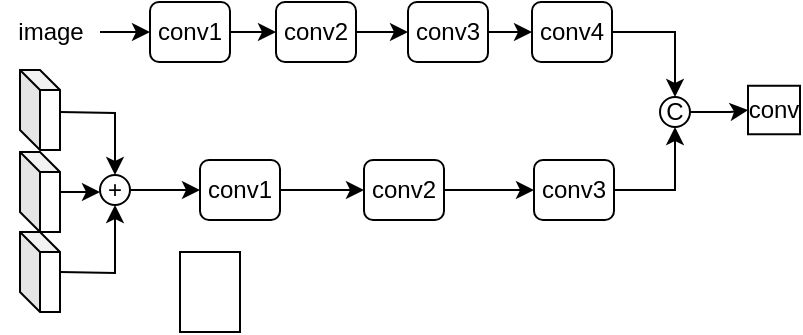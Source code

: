 <mxfile version="15.2.9" type="github">
  <diagram id="2LaCKZ64pPHxTD8qfaPG" name="Page-1">
    <mxGraphModel dx="658" dy="359" grid="1" gridSize="10" guides="1" tooltips="1" connect="1" arrows="1" fold="1" page="1" pageScale="1" pageWidth="827" pageHeight="1169" math="0" shadow="0">
      <root>
        <mxCell id="0" />
        <mxCell id="1" parent="0" />
        <mxCell id="1lqiZdlfGEn-UdCL97i5-1" value="image" style="text;html=1;resizable=0;autosize=1;align=center;verticalAlign=middle;points=[];fillColor=none;strokeColor=none;rounded=0;dashed=1;" vertex="1" parent="1">
          <mxGeometry x="40" y="320" width="50" height="20" as="geometry" />
        </mxCell>
        <mxCell id="1lqiZdlfGEn-UdCL97i5-10" value="" style="edgeStyle=orthogonalEdgeStyle;rounded=0;orthogonalLoop=1;jettySize=auto;html=1;strokeColor=#000000;strokeWidth=1;" edge="1" parent="1" source="1lqiZdlfGEn-UdCL97i5-8" target="1lqiZdlfGEn-UdCL97i5-9">
          <mxGeometry relative="1" as="geometry" />
        </mxCell>
        <mxCell id="1lqiZdlfGEn-UdCL97i5-8" value="conv1" style="rounded=1;whiteSpace=wrap;html=1;strokeColor=#000000;fillColor=none;" vertex="1" parent="1">
          <mxGeometry x="115" y="315" width="40" height="30" as="geometry" />
        </mxCell>
        <mxCell id="1lqiZdlfGEn-UdCL97i5-12" value="" style="edgeStyle=orthogonalEdgeStyle;rounded=0;orthogonalLoop=1;jettySize=auto;html=1;strokeColor=#000000;strokeWidth=1;" edge="1" parent="1" source="1lqiZdlfGEn-UdCL97i5-9" target="1lqiZdlfGEn-UdCL97i5-11">
          <mxGeometry relative="1" as="geometry" />
        </mxCell>
        <mxCell id="1lqiZdlfGEn-UdCL97i5-9" value="conv2" style="rounded=1;whiteSpace=wrap;html=1;strokeColor=#000000;fillColor=none;" vertex="1" parent="1">
          <mxGeometry x="178" y="315" width="40" height="30" as="geometry" />
        </mxCell>
        <mxCell id="1lqiZdlfGEn-UdCL97i5-16" value="" style="edgeStyle=orthogonalEdgeStyle;rounded=0;orthogonalLoop=1;jettySize=auto;html=1;strokeColor=#000000;strokeWidth=1;" edge="1" parent="1" source="1lqiZdlfGEn-UdCL97i5-11" target="1lqiZdlfGEn-UdCL97i5-15">
          <mxGeometry relative="1" as="geometry" />
        </mxCell>
        <mxCell id="1lqiZdlfGEn-UdCL97i5-11" value="conv3" style="rounded=1;whiteSpace=wrap;html=1;strokeColor=#000000;fillColor=none;" vertex="1" parent="1">
          <mxGeometry x="244" y="315" width="40" height="30" as="geometry" />
        </mxCell>
        <mxCell id="1lqiZdlfGEn-UdCL97i5-46" style="edgeStyle=orthogonalEdgeStyle;rounded=0;orthogonalLoop=1;jettySize=auto;html=1;exitX=1;exitY=0.5;exitDx=0;exitDy=0;entryX=0.5;entryY=0;entryDx=0;entryDy=0;strokeColor=#000000;strokeWidth=1;" edge="1" parent="1" source="1lqiZdlfGEn-UdCL97i5-15" target="1lqiZdlfGEn-UdCL97i5-45">
          <mxGeometry relative="1" as="geometry" />
        </mxCell>
        <mxCell id="1lqiZdlfGEn-UdCL97i5-15" value="conv4" style="rounded=1;whiteSpace=wrap;html=1;strokeColor=#000000;fillColor=none;" vertex="1" parent="1">
          <mxGeometry x="306" y="315" width="40" height="30" as="geometry" />
        </mxCell>
        <mxCell id="1lqiZdlfGEn-UdCL97i5-17" value="" style="endArrow=classic;html=1;strokeColor=#000000;strokeWidth=1;entryX=0;entryY=0.5;entryDx=0;entryDy=0;" edge="1" parent="1" target="1lqiZdlfGEn-UdCL97i5-8">
          <mxGeometry width="50" height="50" relative="1" as="geometry">
            <mxPoint x="90" y="330" as="sourcePoint" />
            <mxPoint x="140" y="280" as="targetPoint" />
          </mxGeometry>
        </mxCell>
        <mxCell id="1lqiZdlfGEn-UdCL97i5-37" style="edgeStyle=orthogonalEdgeStyle;rounded=0;orthogonalLoop=1;jettySize=auto;html=1;exitX=1;exitY=0.5;exitDx=0;exitDy=0;strokeColor=#000000;strokeWidth=1;entryX=0;entryY=0.5;entryDx=0;entryDy=0;" edge="1" parent="1" source="1lqiZdlfGEn-UdCL97i5-24" target="1lqiZdlfGEn-UdCL97i5-33">
          <mxGeometry relative="1" as="geometry">
            <mxPoint x="120" y="409" as="targetPoint" />
          </mxGeometry>
        </mxCell>
        <mxCell id="1lqiZdlfGEn-UdCL97i5-24" value="+" style="ellipse;whiteSpace=wrap;html=1;aspect=fixed;strokeColor=#000000;fillColor=none;" vertex="1" parent="1">
          <mxGeometry x="90" y="401.5" width="15" height="15" as="geometry" />
        </mxCell>
        <mxCell id="1lqiZdlfGEn-UdCL97i5-31" style="edgeStyle=orthogonalEdgeStyle;rounded=0;orthogonalLoop=1;jettySize=auto;html=1;exitX=0;exitY=0;exitDx=20;exitDy=25;exitPerimeter=0;entryX=0.5;entryY=0;entryDx=0;entryDy=0;strokeColor=#000000;strokeWidth=1;" edge="1" parent="1" target="1lqiZdlfGEn-UdCL97i5-24">
          <mxGeometry relative="1" as="geometry">
            <mxPoint x="70" y="370" as="sourcePoint" />
          </mxGeometry>
        </mxCell>
        <mxCell id="1lqiZdlfGEn-UdCL97i5-30" style="edgeStyle=orthogonalEdgeStyle;rounded=0;orthogonalLoop=1;jettySize=auto;html=1;exitX=0;exitY=0;exitDx=20;exitDy=25;exitPerimeter=0;strokeColor=#000000;strokeWidth=1;" edge="1" parent="1">
          <mxGeometry relative="1" as="geometry">
            <mxPoint x="90" y="410.143" as="targetPoint" />
            <mxPoint x="70" y="410" as="sourcePoint" />
          </mxGeometry>
        </mxCell>
        <mxCell id="1lqiZdlfGEn-UdCL97i5-32" style="edgeStyle=orthogonalEdgeStyle;rounded=0;orthogonalLoop=1;jettySize=auto;html=1;exitX=0;exitY=0;exitDx=20;exitDy=25;exitPerimeter=0;entryX=0.5;entryY=1;entryDx=0;entryDy=0;strokeColor=#000000;strokeWidth=1;" edge="1" parent="1" target="1lqiZdlfGEn-UdCL97i5-24">
          <mxGeometry relative="1" as="geometry">
            <mxPoint x="70" y="450" as="sourcePoint" />
          </mxGeometry>
        </mxCell>
        <mxCell id="1lqiZdlfGEn-UdCL97i5-39" value="" style="edgeStyle=orthogonalEdgeStyle;rounded=0;orthogonalLoop=1;jettySize=auto;html=1;strokeColor=#000000;strokeWidth=1;" edge="1" parent="1" source="1lqiZdlfGEn-UdCL97i5-33" target="1lqiZdlfGEn-UdCL97i5-38">
          <mxGeometry relative="1" as="geometry" />
        </mxCell>
        <mxCell id="1lqiZdlfGEn-UdCL97i5-33" value="conv1" style="rounded=1;whiteSpace=wrap;html=1;strokeColor=#000000;fillColor=none;" vertex="1" parent="1">
          <mxGeometry x="140" y="394" width="40" height="30" as="geometry" />
        </mxCell>
        <mxCell id="1lqiZdlfGEn-UdCL97i5-41" value="" style="edgeStyle=orthogonalEdgeStyle;rounded=0;orthogonalLoop=1;jettySize=auto;html=1;strokeColor=#000000;strokeWidth=1;" edge="1" parent="1" source="1lqiZdlfGEn-UdCL97i5-38" target="1lqiZdlfGEn-UdCL97i5-40">
          <mxGeometry relative="1" as="geometry" />
        </mxCell>
        <mxCell id="1lqiZdlfGEn-UdCL97i5-38" value="conv2" style="rounded=1;whiteSpace=wrap;html=1;strokeColor=#000000;fillColor=none;" vertex="1" parent="1">
          <mxGeometry x="222" y="394" width="40" height="30" as="geometry" />
        </mxCell>
        <mxCell id="1lqiZdlfGEn-UdCL97i5-47" style="edgeStyle=orthogonalEdgeStyle;rounded=0;orthogonalLoop=1;jettySize=auto;html=1;exitX=1;exitY=0.5;exitDx=0;exitDy=0;entryX=0.5;entryY=1;entryDx=0;entryDy=0;strokeColor=#000000;strokeWidth=1;" edge="1" parent="1" source="1lqiZdlfGEn-UdCL97i5-40" target="1lqiZdlfGEn-UdCL97i5-45">
          <mxGeometry relative="1" as="geometry" />
        </mxCell>
        <mxCell id="1lqiZdlfGEn-UdCL97i5-40" value="conv3" style="rounded=1;whiteSpace=wrap;html=1;strokeColor=#000000;fillColor=none;" vertex="1" parent="1">
          <mxGeometry x="307" y="394" width="40" height="30" as="geometry" />
        </mxCell>
        <mxCell id="1lqiZdlfGEn-UdCL97i5-56" style="edgeStyle=orthogonalEdgeStyle;rounded=0;orthogonalLoop=1;jettySize=auto;html=1;exitX=1;exitY=0.5;exitDx=0;exitDy=0;strokeColor=#000000;strokeWidth=1;" edge="1" parent="1" source="1lqiZdlfGEn-UdCL97i5-45" target="1lqiZdlfGEn-UdCL97i5-57">
          <mxGeometry relative="1" as="geometry">
            <mxPoint x="400" y="369.857" as="targetPoint" />
          </mxGeometry>
        </mxCell>
        <mxCell id="1lqiZdlfGEn-UdCL97i5-45" value="C" style="ellipse;whiteSpace=wrap;html=1;aspect=fixed;strokeColor=#000000;fillColor=none;" vertex="1" parent="1">
          <mxGeometry x="370" y="362.5" width="15" height="15" as="geometry" />
        </mxCell>
        <mxCell id="1lqiZdlfGEn-UdCL97i5-48" value="" style="shape=cube;whiteSpace=wrap;html=1;boundedLbl=1;backgroundOutline=1;darkOpacity=0.05;darkOpacity2=0.1;strokeColor=#000000;fillColor=none;size=10;" vertex="1" parent="1">
          <mxGeometry x="50" y="349" width="20" height="40" as="geometry" />
        </mxCell>
        <mxCell id="1lqiZdlfGEn-UdCL97i5-53" value="" style="shape=cube;whiteSpace=wrap;html=1;boundedLbl=1;backgroundOutline=1;darkOpacity=0.05;darkOpacity2=0.1;strokeColor=#000000;fillColor=none;size=10;" vertex="1" parent="1">
          <mxGeometry x="50" y="390" width="20" height="40" as="geometry" />
        </mxCell>
        <mxCell id="1lqiZdlfGEn-UdCL97i5-54" value="" style="shape=cube;whiteSpace=wrap;html=1;boundedLbl=1;backgroundOutline=1;darkOpacity=0.05;darkOpacity2=0.1;strokeColor=#000000;fillColor=none;size=10;" vertex="1" parent="1">
          <mxGeometry x="50" y="430" width="20" height="40" as="geometry" />
        </mxCell>
        <mxCell id="1lqiZdlfGEn-UdCL97i5-57" value="conv" style="rounded=0;whiteSpace=wrap;html=1;strokeColor=#000000;fillColor=none;" vertex="1" parent="1">
          <mxGeometry x="414" y="356.88" width="26" height="24.25" as="geometry" />
        </mxCell>
        <mxCell id="1lqiZdlfGEn-UdCL97i5-58" value="&lt;p style=&quot;line-height: 60%&quot;&gt;&lt;br&gt;&lt;/p&gt;" style="rounded=0;whiteSpace=wrap;html=1;strokeColor=#000000;fillColor=none;" vertex="1" parent="1">
          <mxGeometry x="130" y="440" width="30" height="40" as="geometry" />
        </mxCell>
      </root>
    </mxGraphModel>
  </diagram>
</mxfile>
